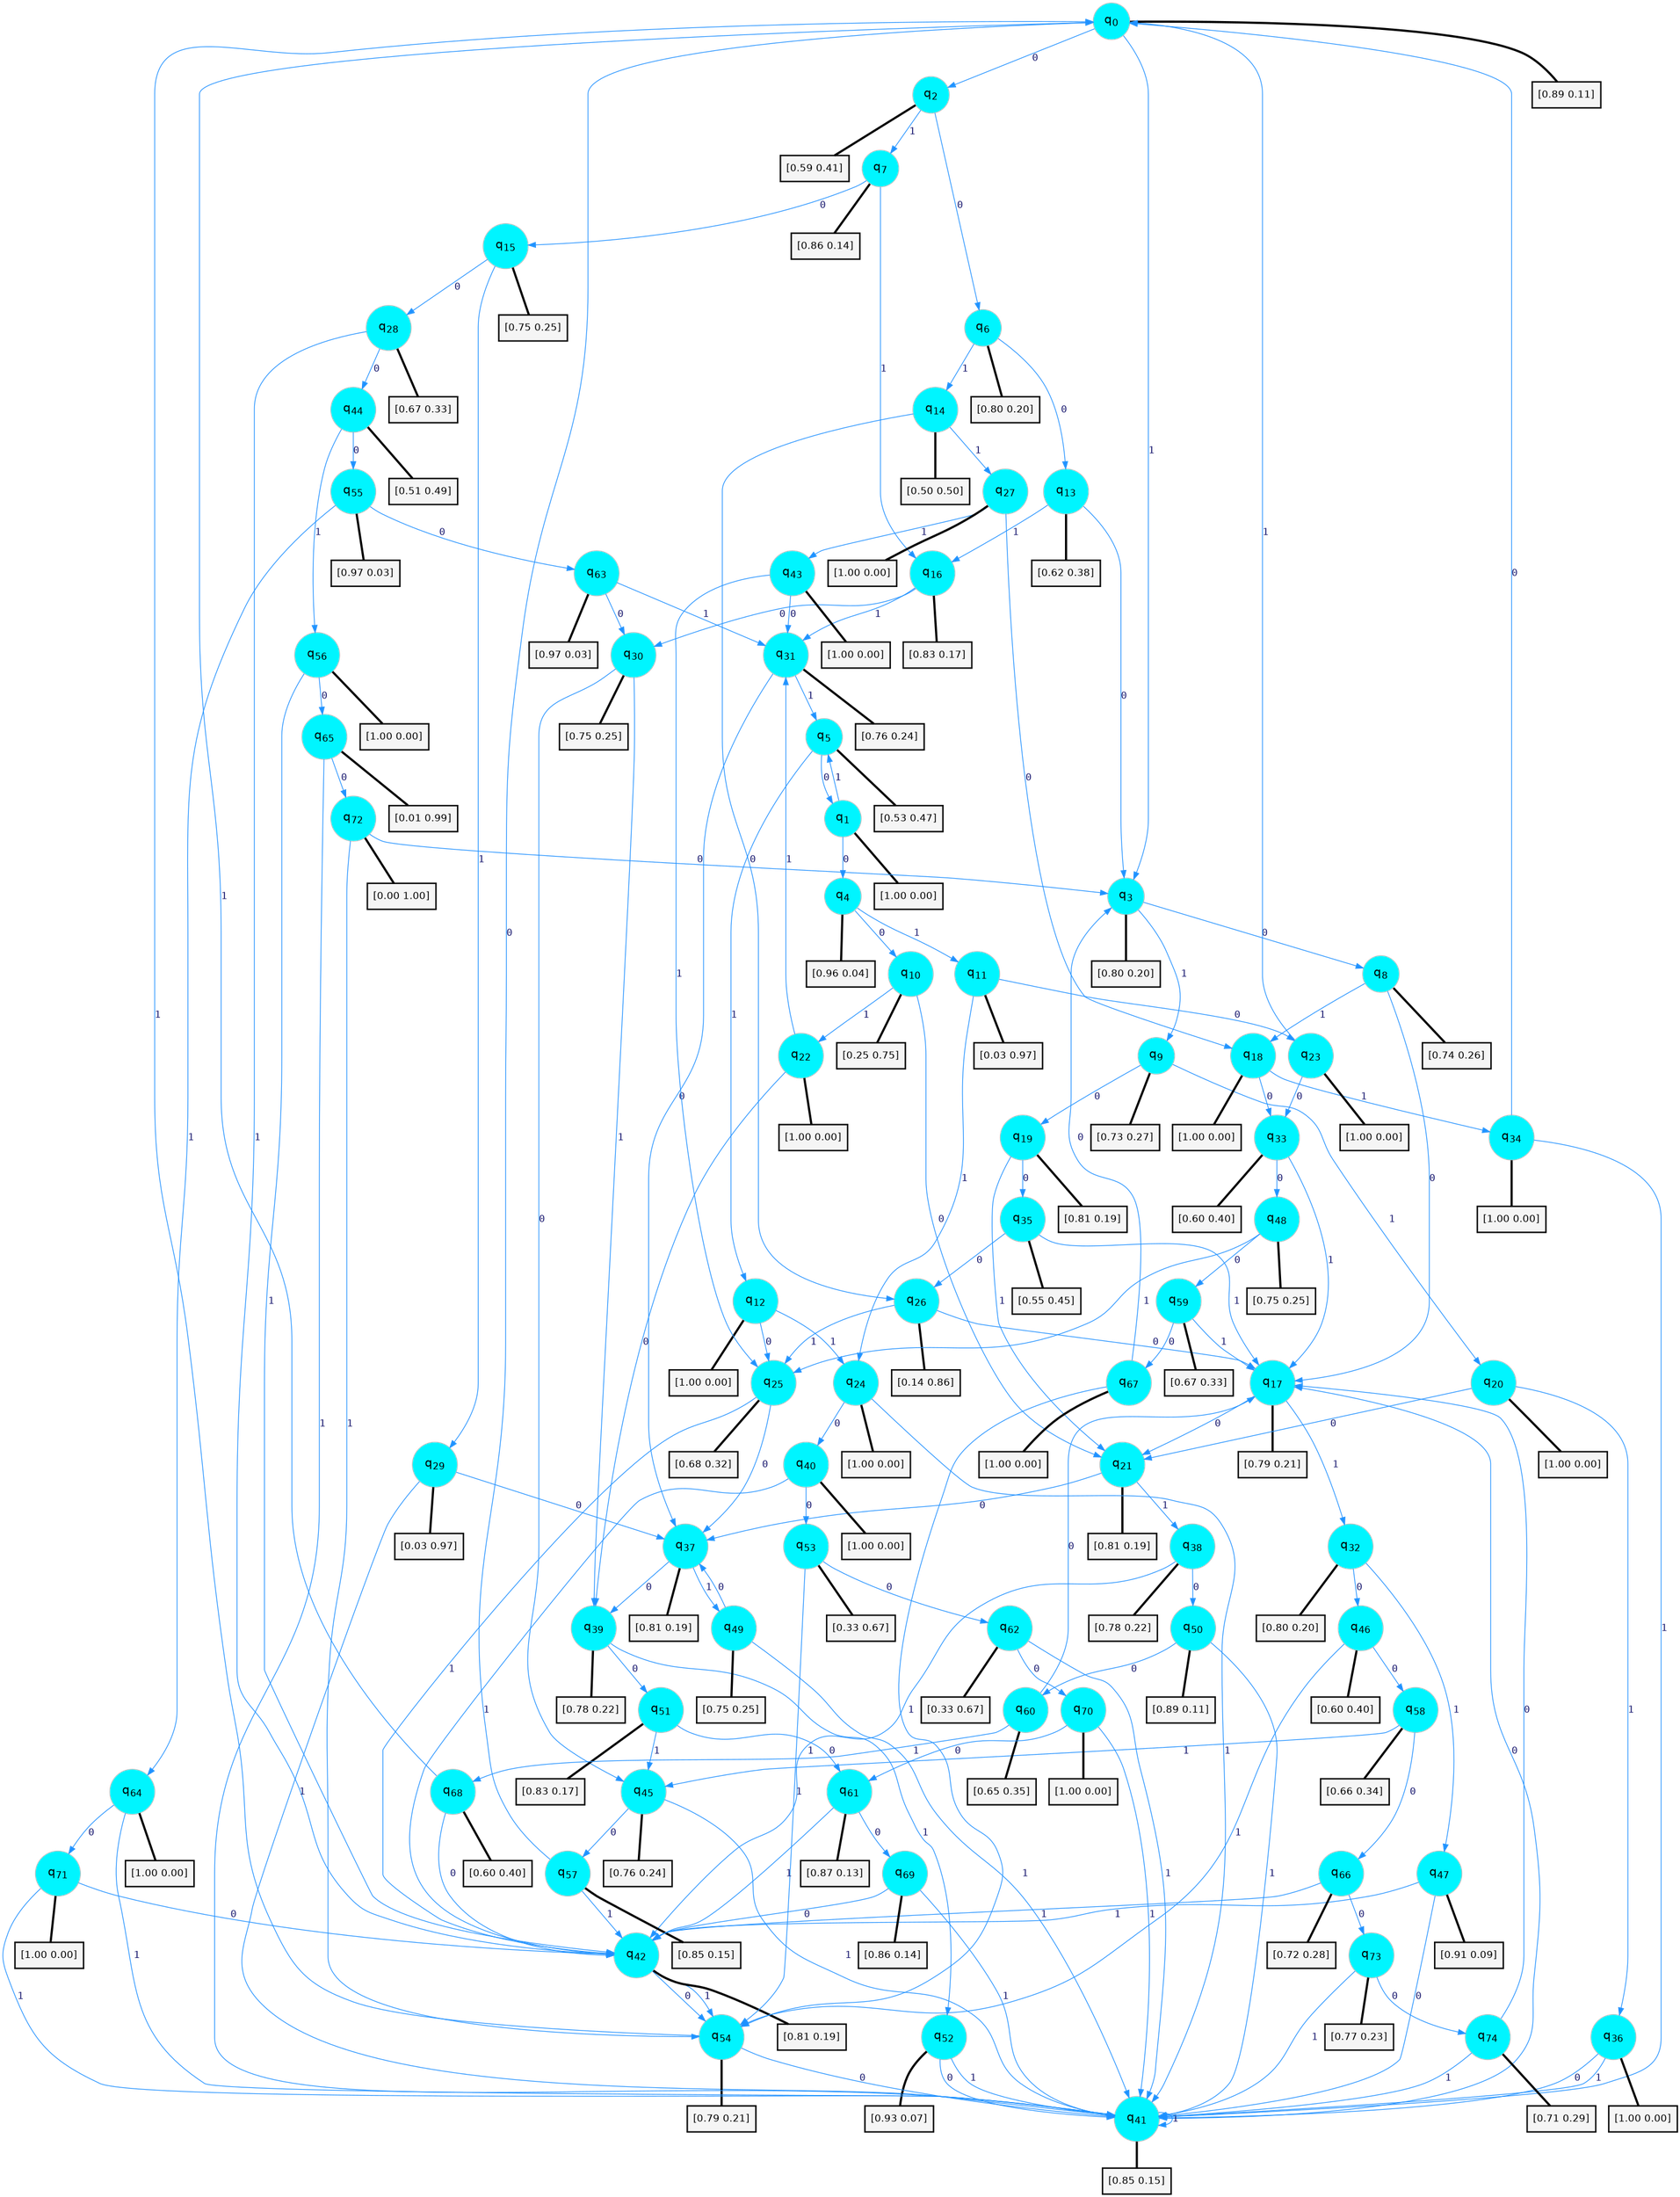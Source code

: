 digraph G {
graph [
bgcolor=transparent, dpi=300, rankdir=TD, size="40,25"];
node [
color=gray, fillcolor=turquoise1, fontcolor=black, fontname=Helvetica, fontsize=16, fontweight=bold, shape=circle, style=filled];
edge [
arrowsize=1, color=dodgerblue1, fontcolor=midnightblue, fontname=courier, fontweight=bold, penwidth=1, style=solid, weight=20];
0[label=<q<SUB>0</SUB>>];
1[label=<q<SUB>1</SUB>>];
2[label=<q<SUB>2</SUB>>];
3[label=<q<SUB>3</SUB>>];
4[label=<q<SUB>4</SUB>>];
5[label=<q<SUB>5</SUB>>];
6[label=<q<SUB>6</SUB>>];
7[label=<q<SUB>7</SUB>>];
8[label=<q<SUB>8</SUB>>];
9[label=<q<SUB>9</SUB>>];
10[label=<q<SUB>10</SUB>>];
11[label=<q<SUB>11</SUB>>];
12[label=<q<SUB>12</SUB>>];
13[label=<q<SUB>13</SUB>>];
14[label=<q<SUB>14</SUB>>];
15[label=<q<SUB>15</SUB>>];
16[label=<q<SUB>16</SUB>>];
17[label=<q<SUB>17</SUB>>];
18[label=<q<SUB>18</SUB>>];
19[label=<q<SUB>19</SUB>>];
20[label=<q<SUB>20</SUB>>];
21[label=<q<SUB>21</SUB>>];
22[label=<q<SUB>22</SUB>>];
23[label=<q<SUB>23</SUB>>];
24[label=<q<SUB>24</SUB>>];
25[label=<q<SUB>25</SUB>>];
26[label=<q<SUB>26</SUB>>];
27[label=<q<SUB>27</SUB>>];
28[label=<q<SUB>28</SUB>>];
29[label=<q<SUB>29</SUB>>];
30[label=<q<SUB>30</SUB>>];
31[label=<q<SUB>31</SUB>>];
32[label=<q<SUB>32</SUB>>];
33[label=<q<SUB>33</SUB>>];
34[label=<q<SUB>34</SUB>>];
35[label=<q<SUB>35</SUB>>];
36[label=<q<SUB>36</SUB>>];
37[label=<q<SUB>37</SUB>>];
38[label=<q<SUB>38</SUB>>];
39[label=<q<SUB>39</SUB>>];
40[label=<q<SUB>40</SUB>>];
41[label=<q<SUB>41</SUB>>];
42[label=<q<SUB>42</SUB>>];
43[label=<q<SUB>43</SUB>>];
44[label=<q<SUB>44</SUB>>];
45[label=<q<SUB>45</SUB>>];
46[label=<q<SUB>46</SUB>>];
47[label=<q<SUB>47</SUB>>];
48[label=<q<SUB>48</SUB>>];
49[label=<q<SUB>49</SUB>>];
50[label=<q<SUB>50</SUB>>];
51[label=<q<SUB>51</SUB>>];
52[label=<q<SUB>52</SUB>>];
53[label=<q<SUB>53</SUB>>];
54[label=<q<SUB>54</SUB>>];
55[label=<q<SUB>55</SUB>>];
56[label=<q<SUB>56</SUB>>];
57[label=<q<SUB>57</SUB>>];
58[label=<q<SUB>58</SUB>>];
59[label=<q<SUB>59</SUB>>];
60[label=<q<SUB>60</SUB>>];
61[label=<q<SUB>61</SUB>>];
62[label=<q<SUB>62</SUB>>];
63[label=<q<SUB>63</SUB>>];
64[label=<q<SUB>64</SUB>>];
65[label=<q<SUB>65</SUB>>];
66[label=<q<SUB>66</SUB>>];
67[label=<q<SUB>67</SUB>>];
68[label=<q<SUB>68</SUB>>];
69[label=<q<SUB>69</SUB>>];
70[label=<q<SUB>70</SUB>>];
71[label=<q<SUB>71</SUB>>];
72[label=<q<SUB>72</SUB>>];
73[label=<q<SUB>73</SUB>>];
74[label=<q<SUB>74</SUB>>];
75[label="[0.89 0.11]", shape=box,fontcolor=black, fontname=Helvetica, fontsize=14, penwidth=2, fillcolor=whitesmoke,color=black];
76[label="[1.00 0.00]", shape=box,fontcolor=black, fontname=Helvetica, fontsize=14, penwidth=2, fillcolor=whitesmoke,color=black];
77[label="[0.59 0.41]", shape=box,fontcolor=black, fontname=Helvetica, fontsize=14, penwidth=2, fillcolor=whitesmoke,color=black];
78[label="[0.80 0.20]", shape=box,fontcolor=black, fontname=Helvetica, fontsize=14, penwidth=2, fillcolor=whitesmoke,color=black];
79[label="[0.96 0.04]", shape=box,fontcolor=black, fontname=Helvetica, fontsize=14, penwidth=2, fillcolor=whitesmoke,color=black];
80[label="[0.53 0.47]", shape=box,fontcolor=black, fontname=Helvetica, fontsize=14, penwidth=2, fillcolor=whitesmoke,color=black];
81[label="[0.80 0.20]", shape=box,fontcolor=black, fontname=Helvetica, fontsize=14, penwidth=2, fillcolor=whitesmoke,color=black];
82[label="[0.86 0.14]", shape=box,fontcolor=black, fontname=Helvetica, fontsize=14, penwidth=2, fillcolor=whitesmoke,color=black];
83[label="[0.74 0.26]", shape=box,fontcolor=black, fontname=Helvetica, fontsize=14, penwidth=2, fillcolor=whitesmoke,color=black];
84[label="[0.73 0.27]", shape=box,fontcolor=black, fontname=Helvetica, fontsize=14, penwidth=2, fillcolor=whitesmoke,color=black];
85[label="[0.25 0.75]", shape=box,fontcolor=black, fontname=Helvetica, fontsize=14, penwidth=2, fillcolor=whitesmoke,color=black];
86[label="[0.03 0.97]", shape=box,fontcolor=black, fontname=Helvetica, fontsize=14, penwidth=2, fillcolor=whitesmoke,color=black];
87[label="[1.00 0.00]", shape=box,fontcolor=black, fontname=Helvetica, fontsize=14, penwidth=2, fillcolor=whitesmoke,color=black];
88[label="[0.62 0.38]", shape=box,fontcolor=black, fontname=Helvetica, fontsize=14, penwidth=2, fillcolor=whitesmoke,color=black];
89[label="[0.50 0.50]", shape=box,fontcolor=black, fontname=Helvetica, fontsize=14, penwidth=2, fillcolor=whitesmoke,color=black];
90[label="[0.75 0.25]", shape=box,fontcolor=black, fontname=Helvetica, fontsize=14, penwidth=2, fillcolor=whitesmoke,color=black];
91[label="[0.83 0.17]", shape=box,fontcolor=black, fontname=Helvetica, fontsize=14, penwidth=2, fillcolor=whitesmoke,color=black];
92[label="[0.79 0.21]", shape=box,fontcolor=black, fontname=Helvetica, fontsize=14, penwidth=2, fillcolor=whitesmoke,color=black];
93[label="[1.00 0.00]", shape=box,fontcolor=black, fontname=Helvetica, fontsize=14, penwidth=2, fillcolor=whitesmoke,color=black];
94[label="[0.81 0.19]", shape=box,fontcolor=black, fontname=Helvetica, fontsize=14, penwidth=2, fillcolor=whitesmoke,color=black];
95[label="[1.00 0.00]", shape=box,fontcolor=black, fontname=Helvetica, fontsize=14, penwidth=2, fillcolor=whitesmoke,color=black];
96[label="[0.81 0.19]", shape=box,fontcolor=black, fontname=Helvetica, fontsize=14, penwidth=2, fillcolor=whitesmoke,color=black];
97[label="[1.00 0.00]", shape=box,fontcolor=black, fontname=Helvetica, fontsize=14, penwidth=2, fillcolor=whitesmoke,color=black];
98[label="[1.00 0.00]", shape=box,fontcolor=black, fontname=Helvetica, fontsize=14, penwidth=2, fillcolor=whitesmoke,color=black];
99[label="[1.00 0.00]", shape=box,fontcolor=black, fontname=Helvetica, fontsize=14, penwidth=2, fillcolor=whitesmoke,color=black];
100[label="[0.68 0.32]", shape=box,fontcolor=black, fontname=Helvetica, fontsize=14, penwidth=2, fillcolor=whitesmoke,color=black];
101[label="[0.14 0.86]", shape=box,fontcolor=black, fontname=Helvetica, fontsize=14, penwidth=2, fillcolor=whitesmoke,color=black];
102[label="[1.00 0.00]", shape=box,fontcolor=black, fontname=Helvetica, fontsize=14, penwidth=2, fillcolor=whitesmoke,color=black];
103[label="[0.67 0.33]", shape=box,fontcolor=black, fontname=Helvetica, fontsize=14, penwidth=2, fillcolor=whitesmoke,color=black];
104[label="[0.03 0.97]", shape=box,fontcolor=black, fontname=Helvetica, fontsize=14, penwidth=2, fillcolor=whitesmoke,color=black];
105[label="[0.75 0.25]", shape=box,fontcolor=black, fontname=Helvetica, fontsize=14, penwidth=2, fillcolor=whitesmoke,color=black];
106[label="[0.76 0.24]", shape=box,fontcolor=black, fontname=Helvetica, fontsize=14, penwidth=2, fillcolor=whitesmoke,color=black];
107[label="[0.80 0.20]", shape=box,fontcolor=black, fontname=Helvetica, fontsize=14, penwidth=2, fillcolor=whitesmoke,color=black];
108[label="[0.60 0.40]", shape=box,fontcolor=black, fontname=Helvetica, fontsize=14, penwidth=2, fillcolor=whitesmoke,color=black];
109[label="[1.00 0.00]", shape=box,fontcolor=black, fontname=Helvetica, fontsize=14, penwidth=2, fillcolor=whitesmoke,color=black];
110[label="[0.55 0.45]", shape=box,fontcolor=black, fontname=Helvetica, fontsize=14, penwidth=2, fillcolor=whitesmoke,color=black];
111[label="[1.00 0.00]", shape=box,fontcolor=black, fontname=Helvetica, fontsize=14, penwidth=2, fillcolor=whitesmoke,color=black];
112[label="[0.81 0.19]", shape=box,fontcolor=black, fontname=Helvetica, fontsize=14, penwidth=2, fillcolor=whitesmoke,color=black];
113[label="[0.78 0.22]", shape=box,fontcolor=black, fontname=Helvetica, fontsize=14, penwidth=2, fillcolor=whitesmoke,color=black];
114[label="[0.78 0.22]", shape=box,fontcolor=black, fontname=Helvetica, fontsize=14, penwidth=2, fillcolor=whitesmoke,color=black];
115[label="[1.00 0.00]", shape=box,fontcolor=black, fontname=Helvetica, fontsize=14, penwidth=2, fillcolor=whitesmoke,color=black];
116[label="[0.85 0.15]", shape=box,fontcolor=black, fontname=Helvetica, fontsize=14, penwidth=2, fillcolor=whitesmoke,color=black];
117[label="[0.81 0.19]", shape=box,fontcolor=black, fontname=Helvetica, fontsize=14, penwidth=2, fillcolor=whitesmoke,color=black];
118[label="[1.00 0.00]", shape=box,fontcolor=black, fontname=Helvetica, fontsize=14, penwidth=2, fillcolor=whitesmoke,color=black];
119[label="[0.51 0.49]", shape=box,fontcolor=black, fontname=Helvetica, fontsize=14, penwidth=2, fillcolor=whitesmoke,color=black];
120[label="[0.76 0.24]", shape=box,fontcolor=black, fontname=Helvetica, fontsize=14, penwidth=2, fillcolor=whitesmoke,color=black];
121[label="[0.60 0.40]", shape=box,fontcolor=black, fontname=Helvetica, fontsize=14, penwidth=2, fillcolor=whitesmoke,color=black];
122[label="[0.91 0.09]", shape=box,fontcolor=black, fontname=Helvetica, fontsize=14, penwidth=2, fillcolor=whitesmoke,color=black];
123[label="[0.75 0.25]", shape=box,fontcolor=black, fontname=Helvetica, fontsize=14, penwidth=2, fillcolor=whitesmoke,color=black];
124[label="[0.75 0.25]", shape=box,fontcolor=black, fontname=Helvetica, fontsize=14, penwidth=2, fillcolor=whitesmoke,color=black];
125[label="[0.89 0.11]", shape=box,fontcolor=black, fontname=Helvetica, fontsize=14, penwidth=2, fillcolor=whitesmoke,color=black];
126[label="[0.83 0.17]", shape=box,fontcolor=black, fontname=Helvetica, fontsize=14, penwidth=2, fillcolor=whitesmoke,color=black];
127[label="[0.93 0.07]", shape=box,fontcolor=black, fontname=Helvetica, fontsize=14, penwidth=2, fillcolor=whitesmoke,color=black];
128[label="[0.33 0.67]", shape=box,fontcolor=black, fontname=Helvetica, fontsize=14, penwidth=2, fillcolor=whitesmoke,color=black];
129[label="[0.79 0.21]", shape=box,fontcolor=black, fontname=Helvetica, fontsize=14, penwidth=2, fillcolor=whitesmoke,color=black];
130[label="[0.97 0.03]", shape=box,fontcolor=black, fontname=Helvetica, fontsize=14, penwidth=2, fillcolor=whitesmoke,color=black];
131[label="[1.00 0.00]", shape=box,fontcolor=black, fontname=Helvetica, fontsize=14, penwidth=2, fillcolor=whitesmoke,color=black];
132[label="[0.85 0.15]", shape=box,fontcolor=black, fontname=Helvetica, fontsize=14, penwidth=2, fillcolor=whitesmoke,color=black];
133[label="[0.66 0.34]", shape=box,fontcolor=black, fontname=Helvetica, fontsize=14, penwidth=2, fillcolor=whitesmoke,color=black];
134[label="[0.67 0.33]", shape=box,fontcolor=black, fontname=Helvetica, fontsize=14, penwidth=2, fillcolor=whitesmoke,color=black];
135[label="[0.65 0.35]", shape=box,fontcolor=black, fontname=Helvetica, fontsize=14, penwidth=2, fillcolor=whitesmoke,color=black];
136[label="[0.87 0.13]", shape=box,fontcolor=black, fontname=Helvetica, fontsize=14, penwidth=2, fillcolor=whitesmoke,color=black];
137[label="[0.33 0.67]", shape=box,fontcolor=black, fontname=Helvetica, fontsize=14, penwidth=2, fillcolor=whitesmoke,color=black];
138[label="[0.97 0.03]", shape=box,fontcolor=black, fontname=Helvetica, fontsize=14, penwidth=2, fillcolor=whitesmoke,color=black];
139[label="[1.00 0.00]", shape=box,fontcolor=black, fontname=Helvetica, fontsize=14, penwidth=2, fillcolor=whitesmoke,color=black];
140[label="[0.01 0.99]", shape=box,fontcolor=black, fontname=Helvetica, fontsize=14, penwidth=2, fillcolor=whitesmoke,color=black];
141[label="[0.72 0.28]", shape=box,fontcolor=black, fontname=Helvetica, fontsize=14, penwidth=2, fillcolor=whitesmoke,color=black];
142[label="[1.00 0.00]", shape=box,fontcolor=black, fontname=Helvetica, fontsize=14, penwidth=2, fillcolor=whitesmoke,color=black];
143[label="[0.60 0.40]", shape=box,fontcolor=black, fontname=Helvetica, fontsize=14, penwidth=2, fillcolor=whitesmoke,color=black];
144[label="[0.86 0.14]", shape=box,fontcolor=black, fontname=Helvetica, fontsize=14, penwidth=2, fillcolor=whitesmoke,color=black];
145[label="[1.00 0.00]", shape=box,fontcolor=black, fontname=Helvetica, fontsize=14, penwidth=2, fillcolor=whitesmoke,color=black];
146[label="[1.00 0.00]", shape=box,fontcolor=black, fontname=Helvetica, fontsize=14, penwidth=2, fillcolor=whitesmoke,color=black];
147[label="[0.00 1.00]", shape=box,fontcolor=black, fontname=Helvetica, fontsize=14, penwidth=2, fillcolor=whitesmoke,color=black];
148[label="[0.77 0.23]", shape=box,fontcolor=black, fontname=Helvetica, fontsize=14, penwidth=2, fillcolor=whitesmoke,color=black];
149[label="[0.71 0.29]", shape=box,fontcolor=black, fontname=Helvetica, fontsize=14, penwidth=2, fillcolor=whitesmoke,color=black];
0->2 [label=0];
0->3 [label=1];
0->75 [arrowhead=none, penwidth=3,color=black];
1->4 [label=0];
1->5 [label=1];
1->76 [arrowhead=none, penwidth=3,color=black];
2->6 [label=0];
2->7 [label=1];
2->77 [arrowhead=none, penwidth=3,color=black];
3->8 [label=0];
3->9 [label=1];
3->78 [arrowhead=none, penwidth=3,color=black];
4->10 [label=0];
4->11 [label=1];
4->79 [arrowhead=none, penwidth=3,color=black];
5->1 [label=0];
5->12 [label=1];
5->80 [arrowhead=none, penwidth=3,color=black];
6->13 [label=0];
6->14 [label=1];
6->81 [arrowhead=none, penwidth=3,color=black];
7->15 [label=0];
7->16 [label=1];
7->82 [arrowhead=none, penwidth=3,color=black];
8->17 [label=0];
8->18 [label=1];
8->83 [arrowhead=none, penwidth=3,color=black];
9->19 [label=0];
9->20 [label=1];
9->84 [arrowhead=none, penwidth=3,color=black];
10->21 [label=0];
10->22 [label=1];
10->85 [arrowhead=none, penwidth=3,color=black];
11->23 [label=0];
11->24 [label=1];
11->86 [arrowhead=none, penwidth=3,color=black];
12->25 [label=0];
12->24 [label=1];
12->87 [arrowhead=none, penwidth=3,color=black];
13->3 [label=0];
13->16 [label=1];
13->88 [arrowhead=none, penwidth=3,color=black];
14->26 [label=0];
14->27 [label=1];
14->89 [arrowhead=none, penwidth=3,color=black];
15->28 [label=0];
15->29 [label=1];
15->90 [arrowhead=none, penwidth=3,color=black];
16->30 [label=0];
16->31 [label=1];
16->91 [arrowhead=none, penwidth=3,color=black];
17->21 [label=0];
17->32 [label=1];
17->92 [arrowhead=none, penwidth=3,color=black];
18->33 [label=0];
18->34 [label=1];
18->93 [arrowhead=none, penwidth=3,color=black];
19->35 [label=0];
19->21 [label=1];
19->94 [arrowhead=none, penwidth=3,color=black];
20->21 [label=0];
20->36 [label=1];
20->95 [arrowhead=none, penwidth=3,color=black];
21->37 [label=0];
21->38 [label=1];
21->96 [arrowhead=none, penwidth=3,color=black];
22->39 [label=0];
22->31 [label=1];
22->97 [arrowhead=none, penwidth=3,color=black];
23->33 [label=0];
23->0 [label=1];
23->98 [arrowhead=none, penwidth=3,color=black];
24->40 [label=0];
24->41 [label=1];
24->99 [arrowhead=none, penwidth=3,color=black];
25->37 [label=0];
25->42 [label=1];
25->100 [arrowhead=none, penwidth=3,color=black];
26->17 [label=0];
26->25 [label=1];
26->101 [arrowhead=none, penwidth=3,color=black];
27->18 [label=0];
27->43 [label=1];
27->102 [arrowhead=none, penwidth=3,color=black];
28->44 [label=0];
28->42 [label=1];
28->103 [arrowhead=none, penwidth=3,color=black];
29->37 [label=0];
29->41 [label=1];
29->104 [arrowhead=none, penwidth=3,color=black];
30->45 [label=0];
30->39 [label=1];
30->105 [arrowhead=none, penwidth=3,color=black];
31->37 [label=0];
31->5 [label=1];
31->106 [arrowhead=none, penwidth=3,color=black];
32->46 [label=0];
32->47 [label=1];
32->107 [arrowhead=none, penwidth=3,color=black];
33->48 [label=0];
33->17 [label=1];
33->108 [arrowhead=none, penwidth=3,color=black];
34->0 [label=0];
34->41 [label=1];
34->109 [arrowhead=none, penwidth=3,color=black];
35->26 [label=0];
35->17 [label=1];
35->110 [arrowhead=none, penwidth=3,color=black];
36->41 [label=0];
36->41 [label=1];
36->111 [arrowhead=none, penwidth=3,color=black];
37->39 [label=0];
37->49 [label=1];
37->112 [arrowhead=none, penwidth=3,color=black];
38->50 [label=0];
38->42 [label=1];
38->113 [arrowhead=none, penwidth=3,color=black];
39->51 [label=0];
39->52 [label=1];
39->114 [arrowhead=none, penwidth=3,color=black];
40->53 [label=0];
40->42 [label=1];
40->115 [arrowhead=none, penwidth=3,color=black];
41->17 [label=0];
41->41 [label=1];
41->116 [arrowhead=none, penwidth=3,color=black];
42->54 [label=0];
42->54 [label=1];
42->117 [arrowhead=none, penwidth=3,color=black];
43->31 [label=0];
43->25 [label=1];
43->118 [arrowhead=none, penwidth=3,color=black];
44->55 [label=0];
44->56 [label=1];
44->119 [arrowhead=none, penwidth=3,color=black];
45->57 [label=0];
45->41 [label=1];
45->120 [arrowhead=none, penwidth=3,color=black];
46->58 [label=0];
46->54 [label=1];
46->121 [arrowhead=none, penwidth=3,color=black];
47->41 [label=0];
47->42 [label=1];
47->122 [arrowhead=none, penwidth=3,color=black];
48->59 [label=0];
48->25 [label=1];
48->123 [arrowhead=none, penwidth=3,color=black];
49->37 [label=0];
49->41 [label=1];
49->124 [arrowhead=none, penwidth=3,color=black];
50->60 [label=0];
50->41 [label=1];
50->125 [arrowhead=none, penwidth=3,color=black];
51->61 [label=0];
51->45 [label=1];
51->126 [arrowhead=none, penwidth=3,color=black];
52->41 [label=0];
52->41 [label=1];
52->127 [arrowhead=none, penwidth=3,color=black];
53->62 [label=0];
53->54 [label=1];
53->128 [arrowhead=none, penwidth=3,color=black];
54->41 [label=0];
54->0 [label=1];
54->129 [arrowhead=none, penwidth=3,color=black];
55->63 [label=0];
55->64 [label=1];
55->130 [arrowhead=none, penwidth=3,color=black];
56->65 [label=0];
56->42 [label=1];
56->131 [arrowhead=none, penwidth=3,color=black];
57->0 [label=0];
57->42 [label=1];
57->132 [arrowhead=none, penwidth=3,color=black];
58->66 [label=0];
58->45 [label=1];
58->133 [arrowhead=none, penwidth=3,color=black];
59->67 [label=0];
59->17 [label=1];
59->134 [arrowhead=none, penwidth=3,color=black];
60->17 [label=0];
60->68 [label=1];
60->135 [arrowhead=none, penwidth=3,color=black];
61->69 [label=0];
61->42 [label=1];
61->136 [arrowhead=none, penwidth=3,color=black];
62->70 [label=0];
62->41 [label=1];
62->137 [arrowhead=none, penwidth=3,color=black];
63->30 [label=0];
63->31 [label=1];
63->138 [arrowhead=none, penwidth=3,color=black];
64->71 [label=0];
64->41 [label=1];
64->139 [arrowhead=none, penwidth=3,color=black];
65->72 [label=0];
65->41 [label=1];
65->140 [arrowhead=none, penwidth=3,color=black];
66->73 [label=0];
66->42 [label=1];
66->141 [arrowhead=none, penwidth=3,color=black];
67->3 [label=0];
67->54 [label=1];
67->142 [arrowhead=none, penwidth=3,color=black];
68->42 [label=0];
68->0 [label=1];
68->143 [arrowhead=none, penwidth=3,color=black];
69->42 [label=0];
69->41 [label=1];
69->144 [arrowhead=none, penwidth=3,color=black];
70->61 [label=0];
70->41 [label=1];
70->145 [arrowhead=none, penwidth=3,color=black];
71->42 [label=0];
71->41 [label=1];
71->146 [arrowhead=none, penwidth=3,color=black];
72->3 [label=0];
72->54 [label=1];
72->147 [arrowhead=none, penwidth=3,color=black];
73->74 [label=0];
73->41 [label=1];
73->148 [arrowhead=none, penwidth=3,color=black];
74->17 [label=0];
74->41 [label=1];
74->149 [arrowhead=none, penwidth=3,color=black];
}
